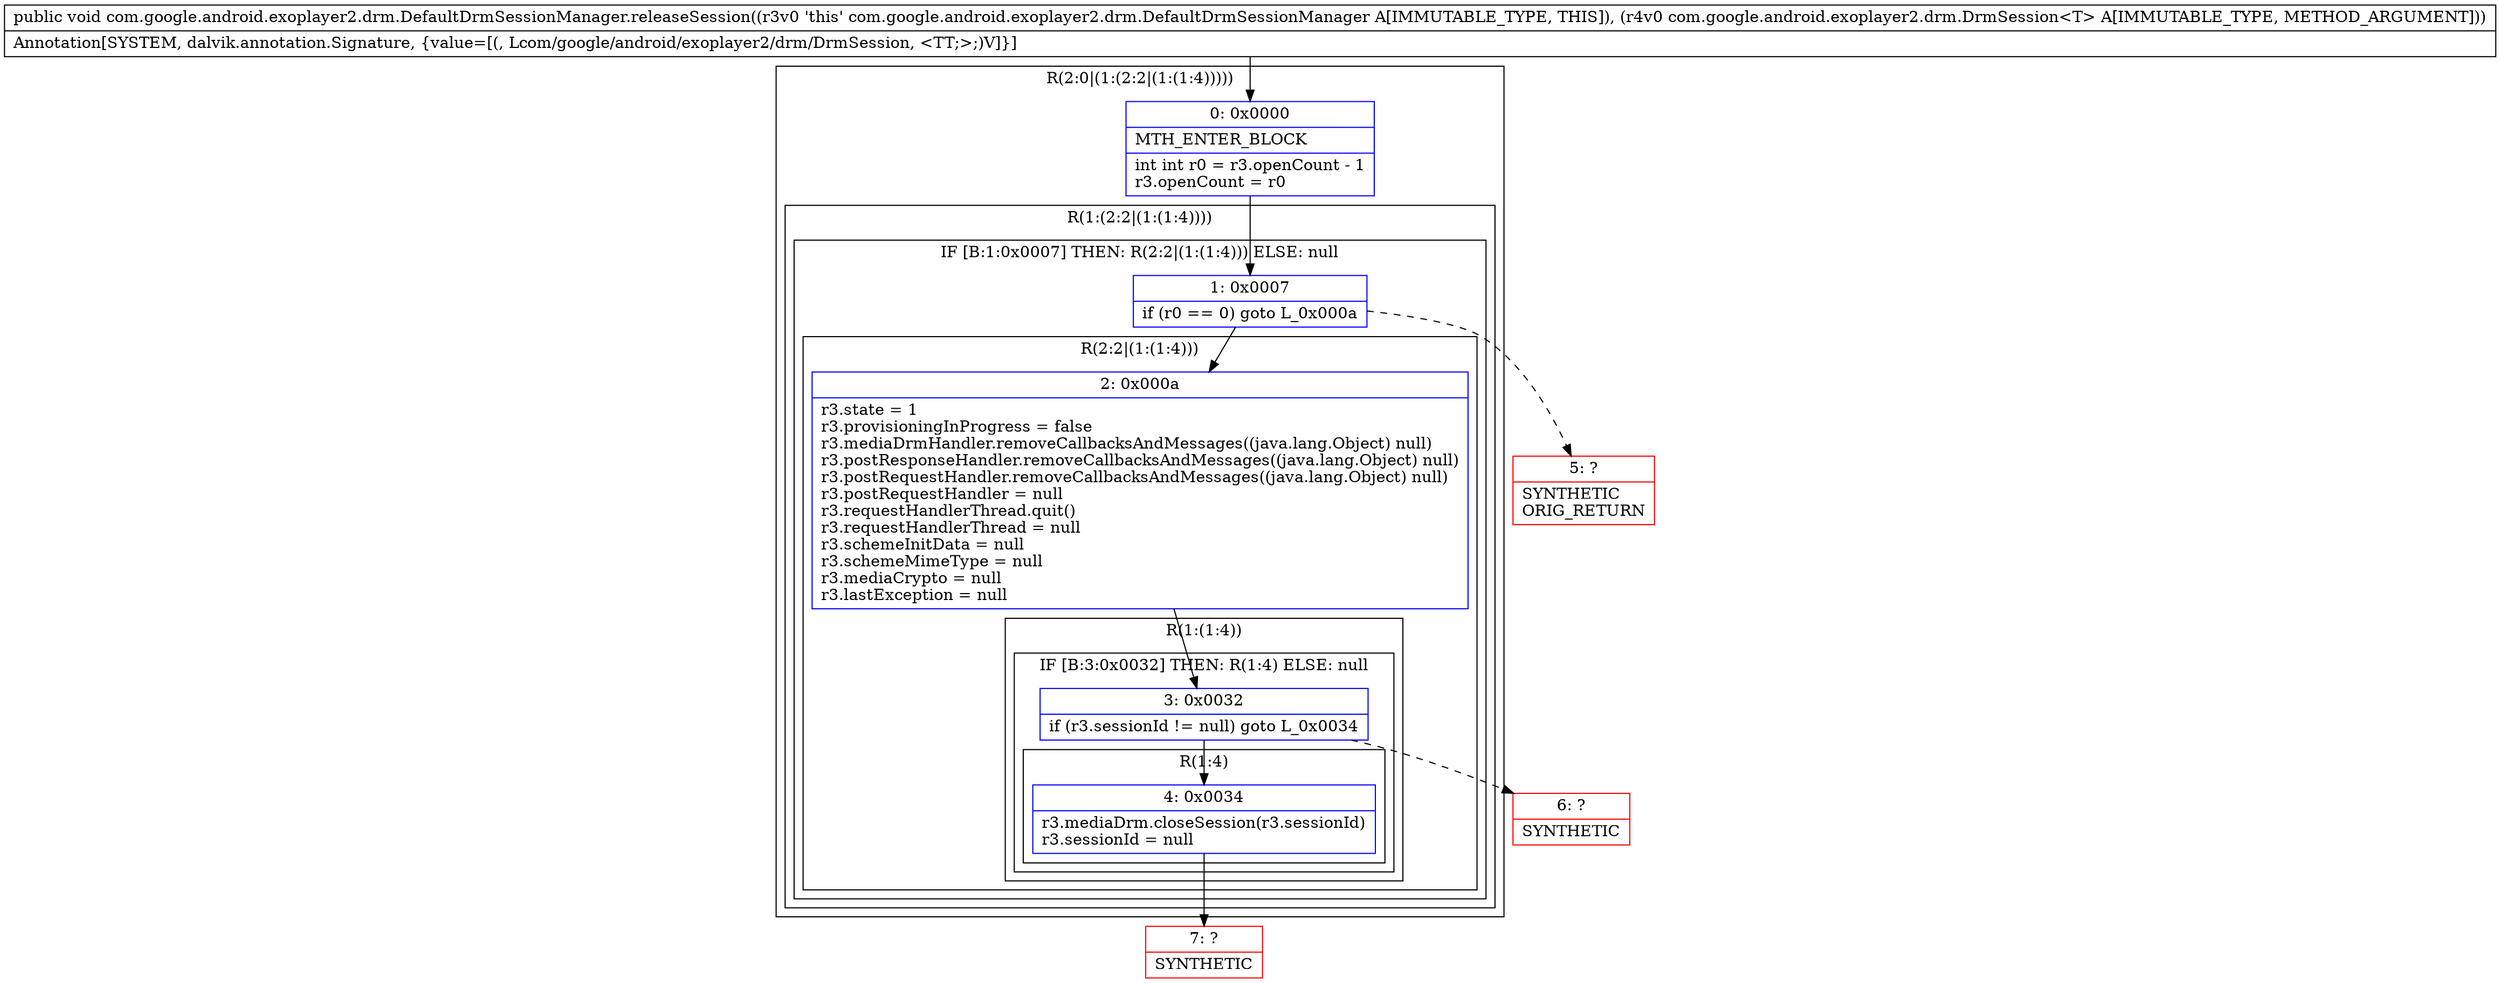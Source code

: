 digraph "CFG forcom.google.android.exoplayer2.drm.DefaultDrmSessionManager.releaseSession(Lcom\/google\/android\/exoplayer2\/drm\/DrmSession;)V" {
subgraph cluster_Region_961275157 {
label = "R(2:0|(1:(2:2|(1:(1:4)))))";
node [shape=record,color=blue];
Node_0 [shape=record,label="{0\:\ 0x0000|MTH_ENTER_BLOCK\l|int int r0 = r3.openCount \- 1\lr3.openCount = r0\l}"];
subgraph cluster_Region_883021634 {
label = "R(1:(2:2|(1:(1:4))))";
node [shape=record,color=blue];
subgraph cluster_IfRegion_1128139787 {
label = "IF [B:1:0x0007] THEN: R(2:2|(1:(1:4))) ELSE: null";
node [shape=record,color=blue];
Node_1 [shape=record,label="{1\:\ 0x0007|if (r0 == 0) goto L_0x000a\l}"];
subgraph cluster_Region_2121372956 {
label = "R(2:2|(1:(1:4)))";
node [shape=record,color=blue];
Node_2 [shape=record,label="{2\:\ 0x000a|r3.state = 1\lr3.provisioningInProgress = false\lr3.mediaDrmHandler.removeCallbacksAndMessages((java.lang.Object) null)\lr3.postResponseHandler.removeCallbacksAndMessages((java.lang.Object) null)\lr3.postRequestHandler.removeCallbacksAndMessages((java.lang.Object) null)\lr3.postRequestHandler = null\lr3.requestHandlerThread.quit()\lr3.requestHandlerThread = null\lr3.schemeInitData = null\lr3.schemeMimeType = null\lr3.mediaCrypto = null\lr3.lastException = null\l}"];
subgraph cluster_Region_610303986 {
label = "R(1:(1:4))";
node [shape=record,color=blue];
subgraph cluster_IfRegion_770904126 {
label = "IF [B:3:0x0032] THEN: R(1:4) ELSE: null";
node [shape=record,color=blue];
Node_3 [shape=record,label="{3\:\ 0x0032|if (r3.sessionId != null) goto L_0x0034\l}"];
subgraph cluster_Region_391305477 {
label = "R(1:4)";
node [shape=record,color=blue];
Node_4 [shape=record,label="{4\:\ 0x0034|r3.mediaDrm.closeSession(r3.sessionId)\lr3.sessionId = null\l}"];
}
}
}
}
}
}
}
Node_5 [shape=record,color=red,label="{5\:\ ?|SYNTHETIC\lORIG_RETURN\l}"];
Node_6 [shape=record,color=red,label="{6\:\ ?|SYNTHETIC\l}"];
Node_7 [shape=record,color=red,label="{7\:\ ?|SYNTHETIC\l}"];
MethodNode[shape=record,label="{public void com.google.android.exoplayer2.drm.DefaultDrmSessionManager.releaseSession((r3v0 'this' com.google.android.exoplayer2.drm.DefaultDrmSessionManager A[IMMUTABLE_TYPE, THIS]), (r4v0 com.google.android.exoplayer2.drm.DrmSession\<T\> A[IMMUTABLE_TYPE, METHOD_ARGUMENT]))  | Annotation[SYSTEM, dalvik.annotation.Signature, \{value=[(, Lcom\/google\/android\/exoplayer2\/drm\/DrmSession, \<TT;\>;)V]\}]\l}"];
MethodNode -> Node_0;
Node_0 -> Node_1;
Node_1 -> Node_2;
Node_1 -> Node_5[style=dashed];
Node_2 -> Node_3;
Node_3 -> Node_4;
Node_3 -> Node_6[style=dashed];
Node_4 -> Node_7;
}

